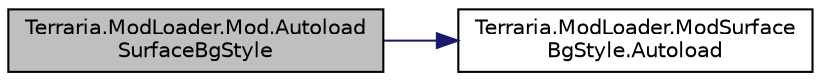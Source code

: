 digraph "Terraria.ModLoader.Mod.AutoloadSurfaceBgStyle"
{
  edge [fontname="Helvetica",fontsize="10",labelfontname="Helvetica",labelfontsize="10"];
  node [fontname="Helvetica",fontsize="10",shape=record];
  rankdir="LR";
  Node166 [label="Terraria.ModLoader.Mod.Autoload\lSurfaceBgStyle",height=0.2,width=0.4,color="black", fillcolor="grey75", style="filled", fontcolor="black"];
  Node166 -> Node167 [color="midnightblue",fontsize="10",style="solid",fontname="Helvetica"];
  Node167 [label="Terraria.ModLoader.ModSurface\lBgStyle.Autoload",height=0.2,width=0.4,color="black", fillcolor="white", style="filled",URL="$class_terraria_1_1_mod_loader_1_1_mod_surface_bg_style.html#a1690cf5fd8b465ee59b00bec906c0f2d",tooltip="Allows you to automatically add a ModSurfaceBgStyle instead of using Mod.AddSurfaceBgStyle. Return true to allow autoloading; by default returns the mod&#39;s autoload property. Name is initialized to the overriding class name. Use this to either force or stop an autoload, or change the name that identifies this type of ModSurfaceBgStyle. "];
}
